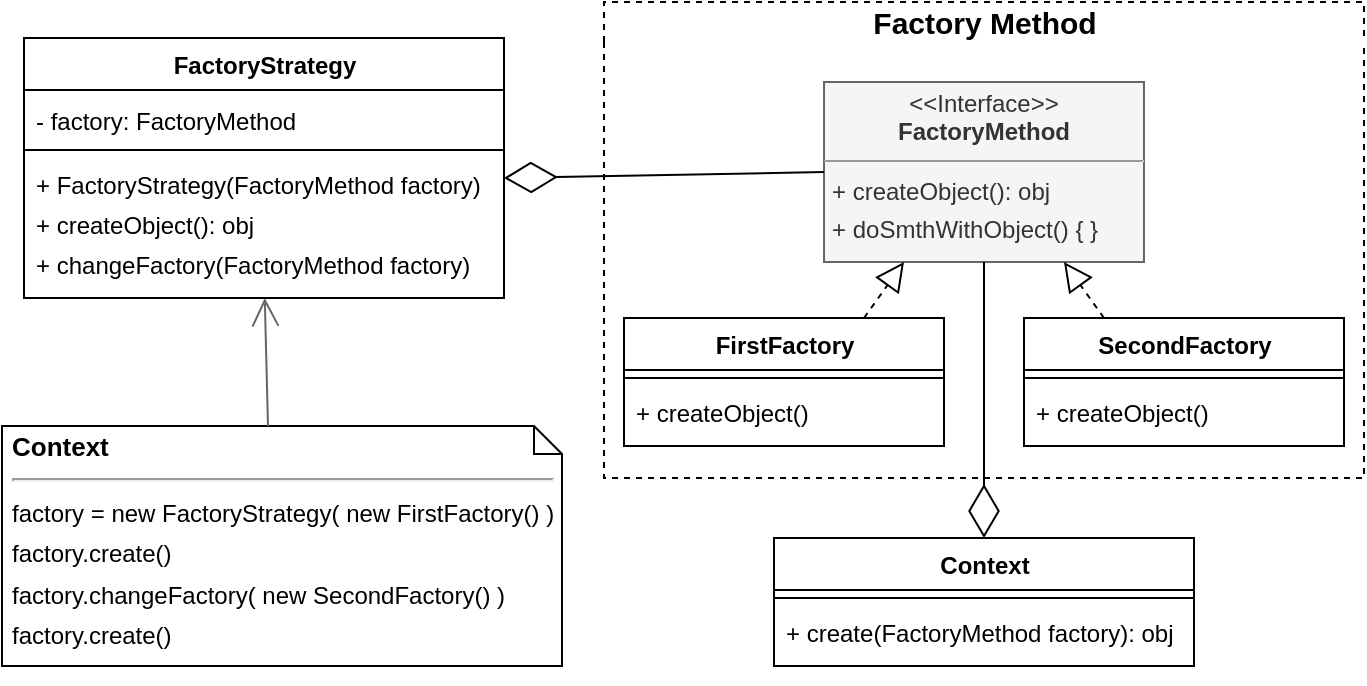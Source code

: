 <mxfile version="13.7.3" type="device"><diagram id="Mc02vGGFIfTnQQPVN4OX" name="Страница 1"><mxGraphModel dx="1086" dy="806" grid="0" gridSize="10" guides="1" tooltips="1" connect="1" arrows="1" fold="1" page="0" pageScale="1" pageWidth="827" pageHeight="1169" math="0" shadow="0"><root><mxCell id="0"/><mxCell id="1" parent="0"/><mxCell id="oZI8sNnL-pfkXHT647tD-58" value="Factory Method" style="swimlane;html=1;horizontal=1;startSize=20;fillColor=none;strokeColor=#000000;rounded=0;comic=0;fontSize=15;dashed=1;swimlaneLine=0;shadow=0;glass=0;perimeterSpacing=0;labelBackgroundColor=none;collapsible=0;" parent="1" vertex="1"><mxGeometry x="360" y="20" width="380" height="238" as="geometry"><mxRectangle x="310" y="80" width="100" height="20" as="alternateBounds"/></mxGeometry></mxCell><mxCell id="oZI8sNnL-pfkXHT647tD-59" value="FirstFactory" style="swimlane;fontStyle=1;align=center;verticalAlign=top;childLayout=stackLayout;horizontal=1;startSize=26;horizontalStack=0;resizeParent=1;resizeParentMax=0;resizeLast=0;collapsible=0;marginBottom=0;rounded=0;shadow=0;glass=0;comic=0;strokeWidth=1;fontSize=12;labelBackgroundColor=none;fillColor=#ffffff;html=1;" parent="oZI8sNnL-pfkXHT647tD-58" vertex="1"><mxGeometry x="10" y="158" width="160" height="64" as="geometry"/></mxCell><mxCell id="oZI8sNnL-pfkXHT647tD-60" value="" style="line;strokeWidth=1;fillColor=none;align=left;verticalAlign=middle;spacingTop=-1;spacingLeft=3;spacingRight=3;rotatable=0;labelPosition=right;points=[];portConstraint=eastwest;" parent="oZI8sNnL-pfkXHT647tD-59" vertex="1"><mxGeometry y="26" width="160" height="8" as="geometry"/></mxCell><mxCell id="oZI8sNnL-pfkXHT647tD-61" value="+ createObject()" style="text;strokeColor=none;fillColor=none;align=left;verticalAlign=top;spacingLeft=4;spacingRight=4;overflow=hidden;rotatable=0;points=[[0,0.5],[1,0.5]];portConstraint=eastwest;" parent="oZI8sNnL-pfkXHT647tD-59" vertex="1"><mxGeometry y="34" width="160" height="30" as="geometry"/></mxCell><mxCell id="oZI8sNnL-pfkXHT647tD-62" value="SecondFactory" style="swimlane;fontStyle=1;align=center;verticalAlign=top;childLayout=stackLayout;horizontal=1;startSize=26;horizontalStack=0;resizeParent=1;resizeParentMax=0;resizeLast=0;collapsible=0;marginBottom=0;rounded=0;shadow=0;glass=0;comic=0;strokeWidth=1;fontSize=12;labelBackgroundColor=none;fillColor=#ffffff;html=1;" parent="oZI8sNnL-pfkXHT647tD-58" vertex="1"><mxGeometry x="210.0" y="158" width="160" height="64" as="geometry"/></mxCell><mxCell id="oZI8sNnL-pfkXHT647tD-63" value="" style="line;strokeWidth=1;fillColor=none;align=left;verticalAlign=middle;spacingTop=-1;spacingLeft=3;spacingRight=3;rotatable=0;labelPosition=right;points=[];portConstraint=eastwest;" parent="oZI8sNnL-pfkXHT647tD-62" vertex="1"><mxGeometry y="26" width="160" height="8" as="geometry"/></mxCell><mxCell id="oZI8sNnL-pfkXHT647tD-64" value="+ createObject()" style="text;strokeColor=none;fillColor=none;align=left;verticalAlign=top;spacingLeft=4;spacingRight=4;overflow=hidden;rotatable=0;points=[[0,0.5],[1,0.5]];portConstraint=eastwest;" parent="oZI8sNnL-pfkXHT647tD-62" vertex="1"><mxGeometry y="34" width="160" height="30" as="geometry"/></mxCell><mxCell id="oZI8sNnL-pfkXHT647tD-65" value="&lt;p style=&quot;margin: 4px 0px 0px ; text-align: center ; line-height: 120%&quot;&gt;&lt;span&gt;&amp;lt;&amp;lt;Interface&amp;gt;&amp;gt;&lt;/span&gt;&lt;br&gt;&lt;b&gt;FactoryMethod&lt;/b&gt;&lt;/p&gt;&lt;hr size=&quot;1&quot;&gt;&lt;p style=&quot;margin: 0px 0px 0px 4px ; line-height: 160%&quot;&gt;+ createObject(): obj&lt;/p&gt;&lt;p style=&quot;margin: 0px 0px 0px 4px ; line-height: 160%&quot;&gt;+ doSmthWithObject() {&amp;nbsp;&lt;span&gt;}&lt;/span&gt;&lt;/p&gt;" style="verticalAlign=top;align=left;overflow=fill;fontSize=12;fontFamily=Helvetica;html=1;rounded=0;shadow=0;glass=0;comic=0;labelBackgroundColor=none;labelBorderColor=none;imageAspect=1;noLabel=0;portConstraintRotation=0;snapToPoint=0;container=1;dropTarget=1;collapsible=0;autosize=0;spacingLeft=0;spacingRight=0;fontStyle=0;fillColor=#f5f5f5;strokeColor=#666666;fontColor=#333333;" parent="oZI8sNnL-pfkXHT647tD-58" vertex="1"><mxGeometry x="110" y="40" width="160" height="90" as="geometry"/></mxCell><mxCell id="oZI8sNnL-pfkXHT647tD-66" value="" style="endArrow=block;dashed=1;endFill=0;endSize=12;html=1;fontSize=12;exitX=0.25;exitY=0;exitDx=0;exitDy=0;entryX=0.75;entryY=1;entryDx=0;entryDy=0;" parent="oZI8sNnL-pfkXHT647tD-58" source="oZI8sNnL-pfkXHT647tD-62" target="oZI8sNnL-pfkXHT647tD-65" edge="1"><mxGeometry width="160" relative="1" as="geometry"><mxPoint x="-61.08" y="70" as="sourcePoint"/><mxPoint x="-122.58" y="30" as="targetPoint"/></mxGeometry></mxCell><mxCell id="oZI8sNnL-pfkXHT647tD-67" value="" style="endArrow=block;dashed=1;endFill=0;endSize=12;html=1;fontSize=12;entryX=0.25;entryY=1;entryDx=0;entryDy=0;exitX=0.75;exitY=0;exitDx=0;exitDy=0;" parent="oZI8sNnL-pfkXHT647tD-58" source="oZI8sNnL-pfkXHT647tD-59" target="oZI8sNnL-pfkXHT647tD-65" edge="1"><mxGeometry width="160" relative="1" as="geometry"><mxPoint x="200" y="70" as="sourcePoint"/><mxPoint x="-202.58" y="30" as="targetPoint"/></mxGeometry></mxCell><mxCell id="oZI8sNnL-pfkXHT647tD-68" value="" style="endArrow=diamondThin;endFill=0;endSize=24;html=1;fontSize=12;exitX=0;exitY=0.5;exitDx=0;exitDy=0;entryX=1;entryY=0.5;entryDx=0;entryDy=0;" parent="1" source="oZI8sNnL-pfkXHT647tD-65" target="oZI8sNnL-pfkXHT647tD-75" edge="1"><mxGeometry width="160" relative="1" as="geometry"><mxPoint x="388.42" y="57.5" as="sourcePoint"/><mxPoint x="257.5" y="79" as="targetPoint"/></mxGeometry></mxCell><mxCell id="oZI8sNnL-pfkXHT647tD-69" value="&lt;p style=&quot;line-height: 20%&quot;&gt;Context&lt;br&gt;&lt;/p&gt;&lt;hr&gt;&lt;span style=&quot;font-size: 12px ; font-weight: 400 ; line-height: 170%&quot;&gt;factory = new FactoryStrategy( new FirstFactory() )&lt;br&gt;factory.create()&lt;br&gt;factory.changeFactory( new SecondFactory() )&lt;br&gt;factory.create()&lt;/span&gt;&lt;br&gt;&lt;p&gt;&lt;/p&gt;" style="shape=note;size=14;verticalAlign=top;align=left;spacingTop=-13;rounded=0;shadow=0;glass=0;comic=0;strokeColor=#000000;fillColor=none;fontSize=13;fontStyle=1;labelBorderColor=none;whiteSpace=wrap;html=1;spacingLeft=0;spacingBottom=0;spacingRight=0;spacing=5;labelBackgroundColor=none;" parent="1" vertex="1"><mxGeometry x="59" y="232" width="280" height="120" as="geometry"/></mxCell><mxCell id="oZI8sNnL-pfkXHT647tD-70" value="" style="endArrow=diamondThin;endFill=0;endSize=24;html=1;entryX=0.5;entryY=0;entryDx=0;entryDy=0;exitX=0.5;exitY=1;exitDx=0;exitDy=0;" parent="1" source="oZI8sNnL-pfkXHT647tD-65" target="oZI8sNnL-pfkXHT647tD-78" edge="1"><mxGeometry width="160" relative="1" as="geometry"><mxPoint x="210" y="318" as="sourcePoint"/><mxPoint x="370" y="318" as="targetPoint"/></mxGeometry></mxCell><mxCell id="oZI8sNnL-pfkXHT647tD-71" value="" style="endArrow=open;endFill=1;endSize=12;html=1;exitX=0;exitY=0;exitDx=133;exitDy=0;exitPerimeter=0;strokeColor=#666666;" parent="1" source="oZI8sNnL-pfkXHT647tD-69" target="oZI8sNnL-pfkXHT647tD-77" edge="1"><mxGeometry width="160" relative="1" as="geometry"><mxPoint x="160" y="250" as="sourcePoint"/><mxPoint x="320" y="250" as="targetPoint"/></mxGeometry></mxCell><mxCell id="oZI8sNnL-pfkXHT647tD-72" value="FactoryStrategy" style="swimlane;fontStyle=1;align=center;verticalAlign=top;childLayout=stackLayout;horizontal=1;startSize=26;horizontalStack=0;resizeParent=1;resizeParentMax=0;resizeLast=0;collapsible=0;marginBottom=0;rounded=0;shadow=0;glass=0;comic=0;strokeWidth=1;fontSize=12;labelBackgroundColor=none;fillColor=#ffffff;html=1;" parent="1" vertex="1"><mxGeometry x="70" y="38" width="240" height="130" as="geometry"/></mxCell><mxCell id="oZI8sNnL-pfkXHT647tD-73" value="- factory: FactoryMethod" style="text;strokeColor=none;fillColor=none;align=left;verticalAlign=top;spacingLeft=4;spacingRight=4;overflow=hidden;rotatable=0;points=[[0,0.5],[1,0.5]];portConstraint=eastwest;spacingTop=2;" parent="oZI8sNnL-pfkXHT647tD-72" vertex="1"><mxGeometry y="26" width="240" height="26" as="geometry"/></mxCell><mxCell id="oZI8sNnL-pfkXHT647tD-74" value="" style="line;strokeWidth=1;fillColor=none;align=left;verticalAlign=middle;spacingTop=-1;spacingLeft=3;spacingRight=3;rotatable=0;labelPosition=right;points=[];portConstraint=eastwest;" parent="oZI8sNnL-pfkXHT647tD-72" vertex="1"><mxGeometry y="52" width="240" height="8" as="geometry"/></mxCell><mxCell id="oZI8sNnL-pfkXHT647tD-75" value="+ FactoryStrategy(FactoryMethod factory)" style="text;strokeColor=none;fillColor=none;align=left;verticalAlign=top;spacingLeft=4;spacingRight=4;overflow=hidden;rotatable=0;points=[[0,0.5],[1,0.5]];portConstraint=eastwest;" parent="oZI8sNnL-pfkXHT647tD-72" vertex="1"><mxGeometry y="60" width="240" height="20" as="geometry"/></mxCell><mxCell id="oZI8sNnL-pfkXHT647tD-76" value="+ createObject(): obj" style="text;strokeColor=none;fillColor=none;align=left;verticalAlign=top;spacingLeft=4;spacingRight=4;overflow=hidden;rotatable=0;points=[[0,0.5],[1,0.5]];portConstraint=eastwest;" parent="oZI8sNnL-pfkXHT647tD-72" vertex="1"><mxGeometry y="80" width="240" height="20" as="geometry"/></mxCell><mxCell id="oZI8sNnL-pfkXHT647tD-77" value="+ changeFactory(FactoryMethod factory)" style="text;strokeColor=none;fillColor=none;align=left;verticalAlign=top;spacingLeft=4;spacingRight=4;overflow=hidden;rotatable=0;points=[[0,0.5],[1,0.5]];portConstraint=eastwest;" parent="oZI8sNnL-pfkXHT647tD-72" vertex="1"><mxGeometry y="100" width="240" height="30" as="geometry"/></mxCell><mxCell id="oZI8sNnL-pfkXHT647tD-78" value="Context" style="swimlane;fontStyle=1;align=center;verticalAlign=top;childLayout=stackLayout;horizontal=1;startSize=26;horizontalStack=0;resizeParent=1;resizeParentMax=0;resizeLast=0;collapsible=0;marginBottom=0;rounded=0;shadow=0;glass=0;comic=0;strokeWidth=1;fontSize=12;labelBackgroundColor=none;fillColor=#ffffff;html=1;" parent="1" vertex="1"><mxGeometry x="445" y="288" width="210" height="64" as="geometry"/></mxCell><mxCell id="oZI8sNnL-pfkXHT647tD-79" value="" style="line;strokeWidth=1;fillColor=none;align=left;verticalAlign=middle;spacingTop=-1;spacingLeft=3;spacingRight=3;rotatable=0;labelPosition=right;points=[];portConstraint=eastwest;" parent="oZI8sNnL-pfkXHT647tD-78" vertex="1"><mxGeometry y="26" width="210" height="8" as="geometry"/></mxCell><mxCell id="oZI8sNnL-pfkXHT647tD-80" value="+ create(FactoryMethod factory): obj" style="text;strokeColor=none;fillColor=none;align=left;verticalAlign=top;spacingLeft=4;spacingRight=4;overflow=hidden;rotatable=0;points=[[0,0.5],[1,0.5]];portConstraint=eastwest;" parent="oZI8sNnL-pfkXHT647tD-78" vertex="1"><mxGeometry y="34" width="210" height="30" as="geometry"/></mxCell></root></mxGraphModel></diagram></mxfile>